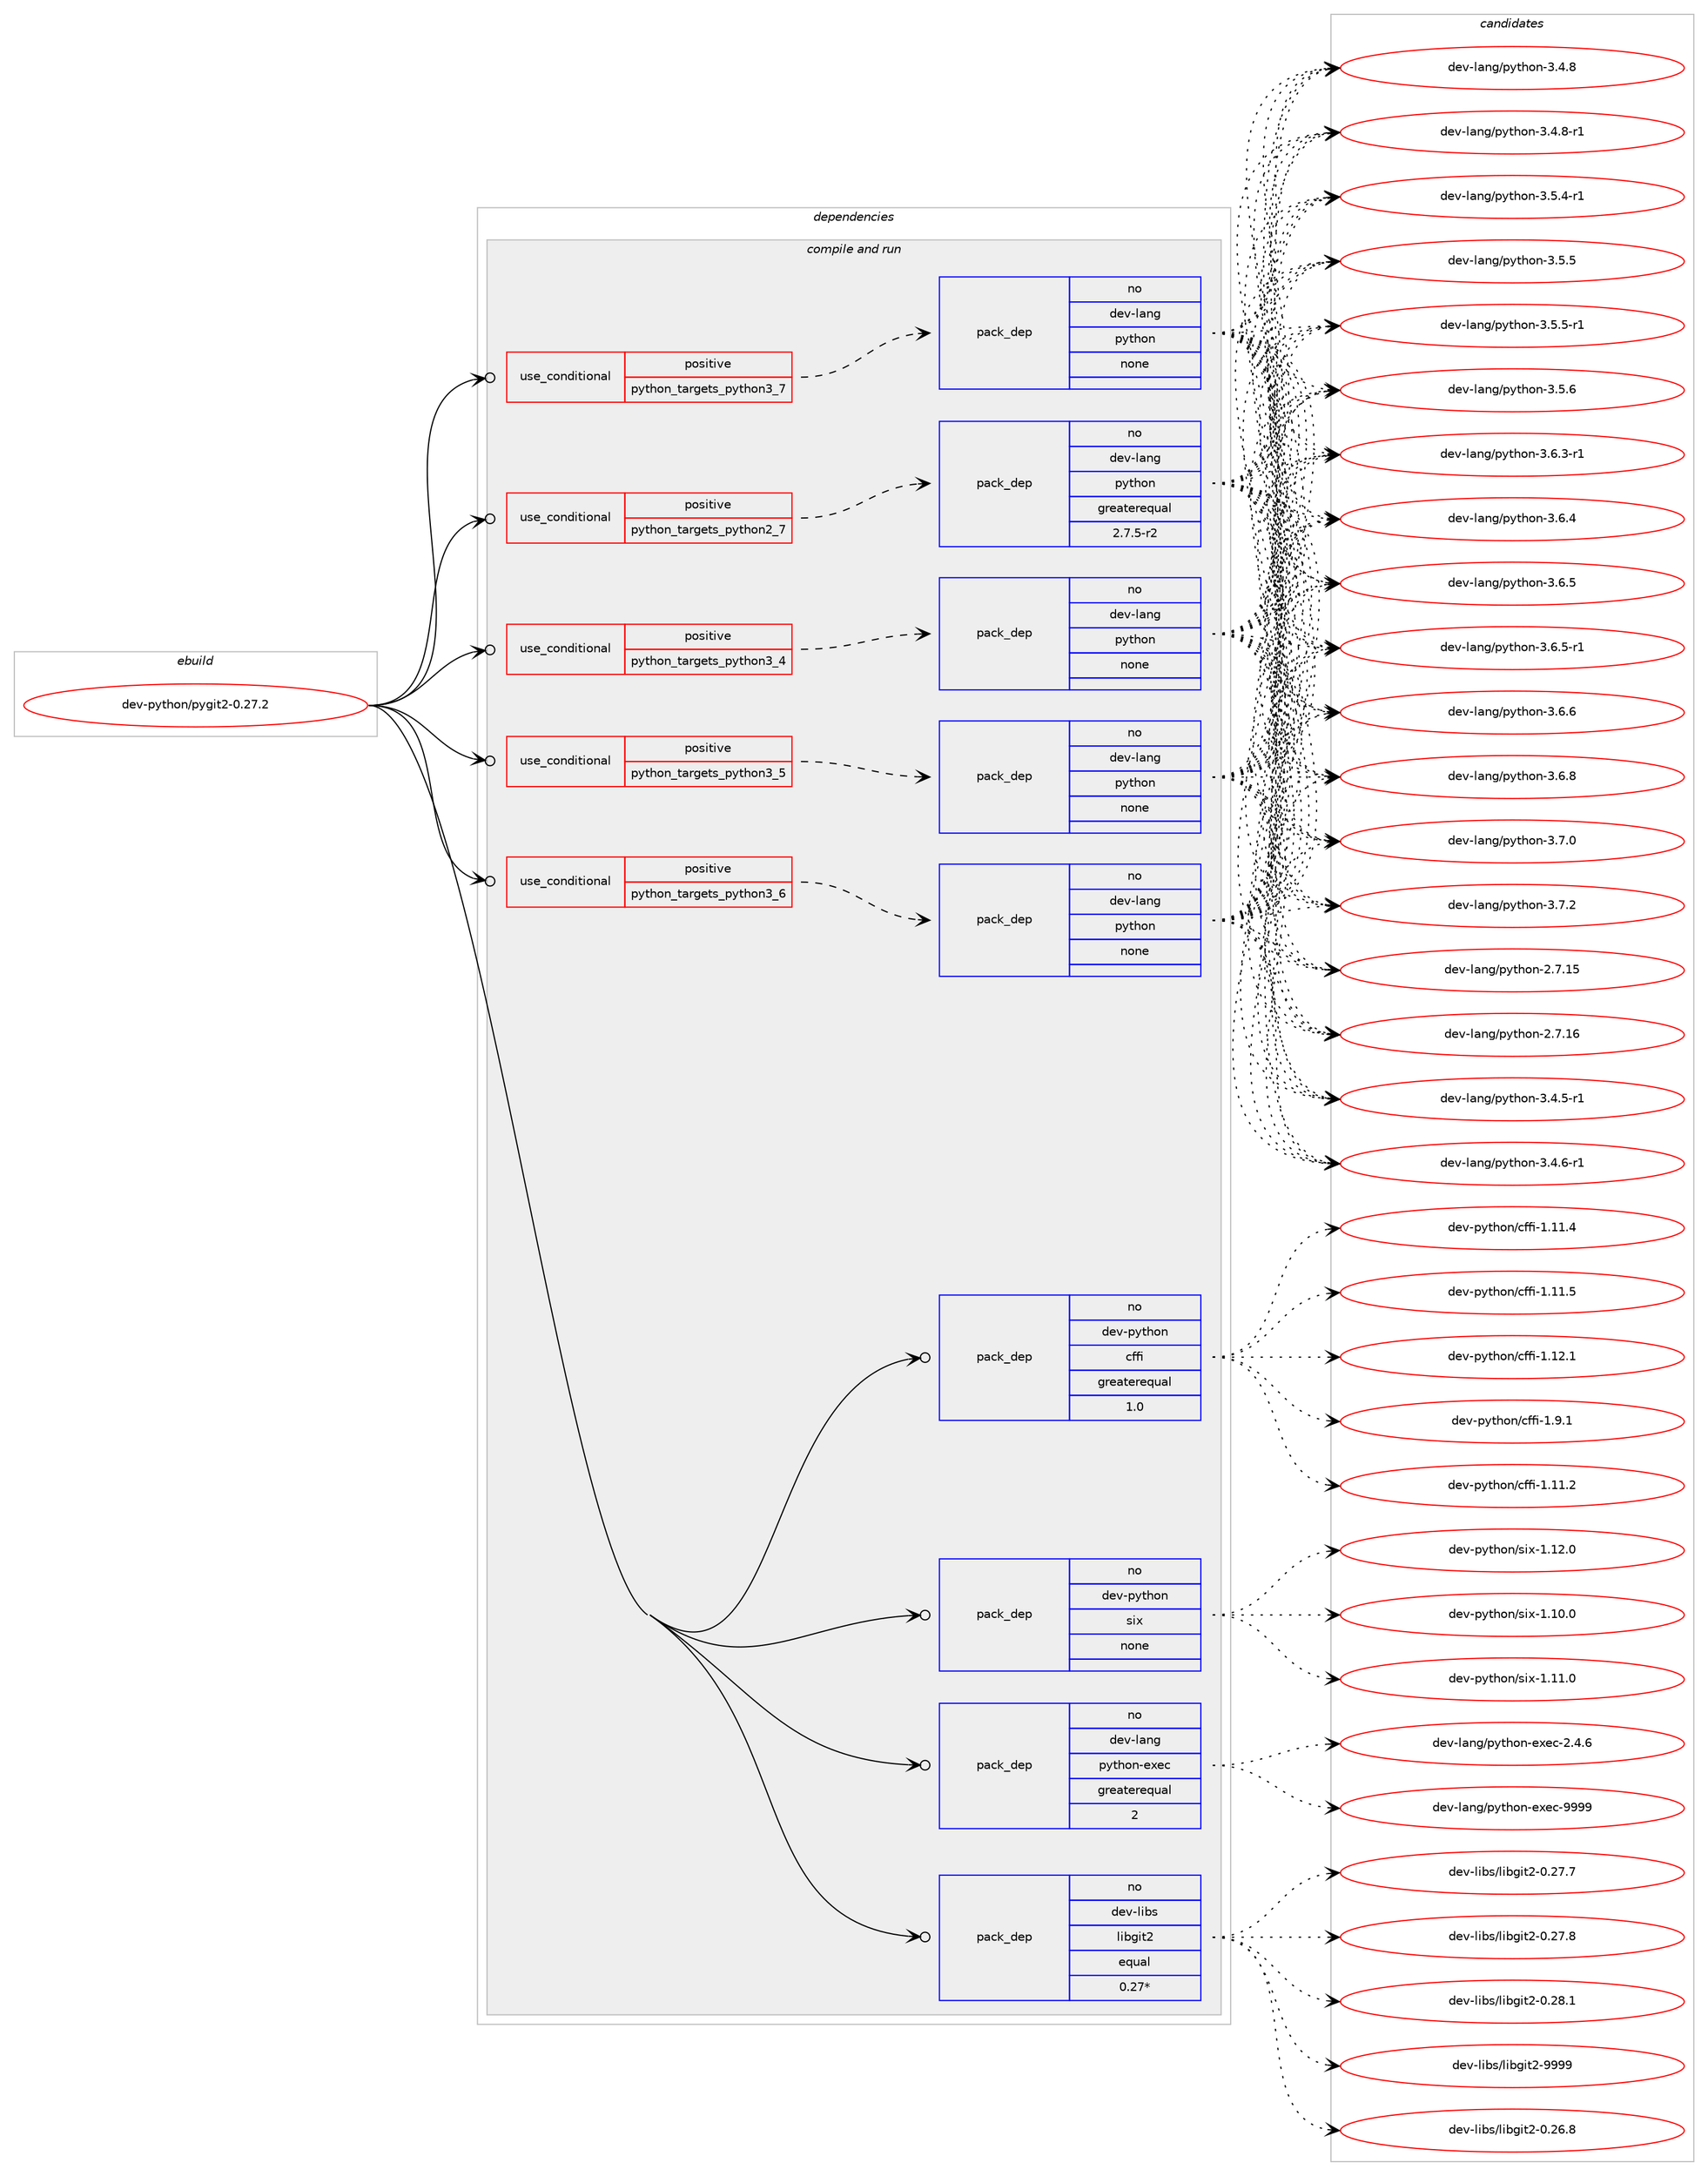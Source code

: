 digraph prolog {

# *************
# Graph options
# *************

newrank=true;
concentrate=true;
compound=true;
graph [rankdir=LR,fontname=Helvetica,fontsize=10,ranksep=1.5];#, ranksep=2.5, nodesep=0.2];
edge  [arrowhead=vee];
node  [fontname=Helvetica,fontsize=10];

# **********
# The ebuild
# **********

subgraph cluster_leftcol {
color=gray;
rank=same;
label=<<i>ebuild</i>>;
id [label="dev-python/pygit2-0.27.2", color=red, width=4, href="../dev-python/pygit2-0.27.2.svg"];
}

# ****************
# The dependencies
# ****************

subgraph cluster_midcol {
color=gray;
label=<<i>dependencies</i>>;
subgraph cluster_compile {
fillcolor="#eeeeee";
style=filled;
label=<<i>compile</i>>;
}
subgraph cluster_compileandrun {
fillcolor="#eeeeee";
style=filled;
label=<<i>compile and run</i>>;
subgraph cond380866 {
dependency1429482 [label=<<TABLE BORDER="0" CELLBORDER="1" CELLSPACING="0" CELLPADDING="4"><TR><TD ROWSPAN="3" CELLPADDING="10">use_conditional</TD></TR><TR><TD>positive</TD></TR><TR><TD>python_targets_python2_7</TD></TR></TABLE>>, shape=none, color=red];
subgraph pack1025298 {
dependency1429483 [label=<<TABLE BORDER="0" CELLBORDER="1" CELLSPACING="0" CELLPADDING="4" WIDTH="220"><TR><TD ROWSPAN="6" CELLPADDING="30">pack_dep</TD></TR><TR><TD WIDTH="110">no</TD></TR><TR><TD>dev-lang</TD></TR><TR><TD>python</TD></TR><TR><TD>greaterequal</TD></TR><TR><TD>2.7.5-r2</TD></TR></TABLE>>, shape=none, color=blue];
}
dependency1429482:e -> dependency1429483:w [weight=20,style="dashed",arrowhead="vee"];
}
id:e -> dependency1429482:w [weight=20,style="solid",arrowhead="odotvee"];
subgraph cond380867 {
dependency1429484 [label=<<TABLE BORDER="0" CELLBORDER="1" CELLSPACING="0" CELLPADDING="4"><TR><TD ROWSPAN="3" CELLPADDING="10">use_conditional</TD></TR><TR><TD>positive</TD></TR><TR><TD>python_targets_python3_4</TD></TR></TABLE>>, shape=none, color=red];
subgraph pack1025299 {
dependency1429485 [label=<<TABLE BORDER="0" CELLBORDER="1" CELLSPACING="0" CELLPADDING="4" WIDTH="220"><TR><TD ROWSPAN="6" CELLPADDING="30">pack_dep</TD></TR><TR><TD WIDTH="110">no</TD></TR><TR><TD>dev-lang</TD></TR><TR><TD>python</TD></TR><TR><TD>none</TD></TR><TR><TD></TD></TR></TABLE>>, shape=none, color=blue];
}
dependency1429484:e -> dependency1429485:w [weight=20,style="dashed",arrowhead="vee"];
}
id:e -> dependency1429484:w [weight=20,style="solid",arrowhead="odotvee"];
subgraph cond380868 {
dependency1429486 [label=<<TABLE BORDER="0" CELLBORDER="1" CELLSPACING="0" CELLPADDING="4"><TR><TD ROWSPAN="3" CELLPADDING="10">use_conditional</TD></TR><TR><TD>positive</TD></TR><TR><TD>python_targets_python3_5</TD></TR></TABLE>>, shape=none, color=red];
subgraph pack1025300 {
dependency1429487 [label=<<TABLE BORDER="0" CELLBORDER="1" CELLSPACING="0" CELLPADDING="4" WIDTH="220"><TR><TD ROWSPAN="6" CELLPADDING="30">pack_dep</TD></TR><TR><TD WIDTH="110">no</TD></TR><TR><TD>dev-lang</TD></TR><TR><TD>python</TD></TR><TR><TD>none</TD></TR><TR><TD></TD></TR></TABLE>>, shape=none, color=blue];
}
dependency1429486:e -> dependency1429487:w [weight=20,style="dashed",arrowhead="vee"];
}
id:e -> dependency1429486:w [weight=20,style="solid",arrowhead="odotvee"];
subgraph cond380869 {
dependency1429488 [label=<<TABLE BORDER="0" CELLBORDER="1" CELLSPACING="0" CELLPADDING="4"><TR><TD ROWSPAN="3" CELLPADDING="10">use_conditional</TD></TR><TR><TD>positive</TD></TR><TR><TD>python_targets_python3_6</TD></TR></TABLE>>, shape=none, color=red];
subgraph pack1025301 {
dependency1429489 [label=<<TABLE BORDER="0" CELLBORDER="1" CELLSPACING="0" CELLPADDING="4" WIDTH="220"><TR><TD ROWSPAN="6" CELLPADDING="30">pack_dep</TD></TR><TR><TD WIDTH="110">no</TD></TR><TR><TD>dev-lang</TD></TR><TR><TD>python</TD></TR><TR><TD>none</TD></TR><TR><TD></TD></TR></TABLE>>, shape=none, color=blue];
}
dependency1429488:e -> dependency1429489:w [weight=20,style="dashed",arrowhead="vee"];
}
id:e -> dependency1429488:w [weight=20,style="solid",arrowhead="odotvee"];
subgraph cond380870 {
dependency1429490 [label=<<TABLE BORDER="0" CELLBORDER="1" CELLSPACING="0" CELLPADDING="4"><TR><TD ROWSPAN="3" CELLPADDING="10">use_conditional</TD></TR><TR><TD>positive</TD></TR><TR><TD>python_targets_python3_7</TD></TR></TABLE>>, shape=none, color=red];
subgraph pack1025302 {
dependency1429491 [label=<<TABLE BORDER="0" CELLBORDER="1" CELLSPACING="0" CELLPADDING="4" WIDTH="220"><TR><TD ROWSPAN="6" CELLPADDING="30">pack_dep</TD></TR><TR><TD WIDTH="110">no</TD></TR><TR><TD>dev-lang</TD></TR><TR><TD>python</TD></TR><TR><TD>none</TD></TR><TR><TD></TD></TR></TABLE>>, shape=none, color=blue];
}
dependency1429490:e -> dependency1429491:w [weight=20,style="dashed",arrowhead="vee"];
}
id:e -> dependency1429490:w [weight=20,style="solid",arrowhead="odotvee"];
subgraph pack1025303 {
dependency1429492 [label=<<TABLE BORDER="0" CELLBORDER="1" CELLSPACING="0" CELLPADDING="4" WIDTH="220"><TR><TD ROWSPAN="6" CELLPADDING="30">pack_dep</TD></TR><TR><TD WIDTH="110">no</TD></TR><TR><TD>dev-lang</TD></TR><TR><TD>python-exec</TD></TR><TR><TD>greaterequal</TD></TR><TR><TD>2</TD></TR></TABLE>>, shape=none, color=blue];
}
id:e -> dependency1429492:w [weight=20,style="solid",arrowhead="odotvee"];
subgraph pack1025304 {
dependency1429493 [label=<<TABLE BORDER="0" CELLBORDER="1" CELLSPACING="0" CELLPADDING="4" WIDTH="220"><TR><TD ROWSPAN="6" CELLPADDING="30">pack_dep</TD></TR><TR><TD WIDTH="110">no</TD></TR><TR><TD>dev-libs</TD></TR><TR><TD>libgit2</TD></TR><TR><TD>equal</TD></TR><TR><TD>0.27*</TD></TR></TABLE>>, shape=none, color=blue];
}
id:e -> dependency1429493:w [weight=20,style="solid",arrowhead="odotvee"];
subgraph pack1025305 {
dependency1429494 [label=<<TABLE BORDER="0" CELLBORDER="1" CELLSPACING="0" CELLPADDING="4" WIDTH="220"><TR><TD ROWSPAN="6" CELLPADDING="30">pack_dep</TD></TR><TR><TD WIDTH="110">no</TD></TR><TR><TD>dev-python</TD></TR><TR><TD>cffi</TD></TR><TR><TD>greaterequal</TD></TR><TR><TD>1.0</TD></TR></TABLE>>, shape=none, color=blue];
}
id:e -> dependency1429494:w [weight=20,style="solid",arrowhead="odotvee"];
subgraph pack1025306 {
dependency1429495 [label=<<TABLE BORDER="0" CELLBORDER="1" CELLSPACING="0" CELLPADDING="4" WIDTH="220"><TR><TD ROWSPAN="6" CELLPADDING="30">pack_dep</TD></TR><TR><TD WIDTH="110">no</TD></TR><TR><TD>dev-python</TD></TR><TR><TD>six</TD></TR><TR><TD>none</TD></TR><TR><TD></TD></TR></TABLE>>, shape=none, color=blue];
}
id:e -> dependency1429495:w [weight=20,style="solid",arrowhead="odotvee"];
}
subgraph cluster_run {
fillcolor="#eeeeee";
style=filled;
label=<<i>run</i>>;
}
}

# **************
# The candidates
# **************

subgraph cluster_choices {
rank=same;
color=gray;
label=<<i>candidates</i>>;

subgraph choice1025298 {
color=black;
nodesep=1;
choice10010111845108971101034711212111610411111045504655464953 [label="dev-lang/python-2.7.15", color=red, width=4,href="../dev-lang/python-2.7.15.svg"];
choice10010111845108971101034711212111610411111045504655464954 [label="dev-lang/python-2.7.16", color=red, width=4,href="../dev-lang/python-2.7.16.svg"];
choice1001011184510897110103471121211161041111104551465246534511449 [label="dev-lang/python-3.4.5-r1", color=red, width=4,href="../dev-lang/python-3.4.5-r1.svg"];
choice1001011184510897110103471121211161041111104551465246544511449 [label="dev-lang/python-3.4.6-r1", color=red, width=4,href="../dev-lang/python-3.4.6-r1.svg"];
choice100101118451089711010347112121116104111110455146524656 [label="dev-lang/python-3.4.8", color=red, width=4,href="../dev-lang/python-3.4.8.svg"];
choice1001011184510897110103471121211161041111104551465246564511449 [label="dev-lang/python-3.4.8-r1", color=red, width=4,href="../dev-lang/python-3.4.8-r1.svg"];
choice1001011184510897110103471121211161041111104551465346524511449 [label="dev-lang/python-3.5.4-r1", color=red, width=4,href="../dev-lang/python-3.5.4-r1.svg"];
choice100101118451089711010347112121116104111110455146534653 [label="dev-lang/python-3.5.5", color=red, width=4,href="../dev-lang/python-3.5.5.svg"];
choice1001011184510897110103471121211161041111104551465346534511449 [label="dev-lang/python-3.5.5-r1", color=red, width=4,href="../dev-lang/python-3.5.5-r1.svg"];
choice100101118451089711010347112121116104111110455146534654 [label="dev-lang/python-3.5.6", color=red, width=4,href="../dev-lang/python-3.5.6.svg"];
choice1001011184510897110103471121211161041111104551465446514511449 [label="dev-lang/python-3.6.3-r1", color=red, width=4,href="../dev-lang/python-3.6.3-r1.svg"];
choice100101118451089711010347112121116104111110455146544652 [label="dev-lang/python-3.6.4", color=red, width=4,href="../dev-lang/python-3.6.4.svg"];
choice100101118451089711010347112121116104111110455146544653 [label="dev-lang/python-3.6.5", color=red, width=4,href="../dev-lang/python-3.6.5.svg"];
choice1001011184510897110103471121211161041111104551465446534511449 [label="dev-lang/python-3.6.5-r1", color=red, width=4,href="../dev-lang/python-3.6.5-r1.svg"];
choice100101118451089711010347112121116104111110455146544654 [label="dev-lang/python-3.6.6", color=red, width=4,href="../dev-lang/python-3.6.6.svg"];
choice100101118451089711010347112121116104111110455146544656 [label="dev-lang/python-3.6.8", color=red, width=4,href="../dev-lang/python-3.6.8.svg"];
choice100101118451089711010347112121116104111110455146554648 [label="dev-lang/python-3.7.0", color=red, width=4,href="../dev-lang/python-3.7.0.svg"];
choice100101118451089711010347112121116104111110455146554650 [label="dev-lang/python-3.7.2", color=red, width=4,href="../dev-lang/python-3.7.2.svg"];
dependency1429483:e -> choice10010111845108971101034711212111610411111045504655464953:w [style=dotted,weight="100"];
dependency1429483:e -> choice10010111845108971101034711212111610411111045504655464954:w [style=dotted,weight="100"];
dependency1429483:e -> choice1001011184510897110103471121211161041111104551465246534511449:w [style=dotted,weight="100"];
dependency1429483:e -> choice1001011184510897110103471121211161041111104551465246544511449:w [style=dotted,weight="100"];
dependency1429483:e -> choice100101118451089711010347112121116104111110455146524656:w [style=dotted,weight="100"];
dependency1429483:e -> choice1001011184510897110103471121211161041111104551465246564511449:w [style=dotted,weight="100"];
dependency1429483:e -> choice1001011184510897110103471121211161041111104551465346524511449:w [style=dotted,weight="100"];
dependency1429483:e -> choice100101118451089711010347112121116104111110455146534653:w [style=dotted,weight="100"];
dependency1429483:e -> choice1001011184510897110103471121211161041111104551465346534511449:w [style=dotted,weight="100"];
dependency1429483:e -> choice100101118451089711010347112121116104111110455146534654:w [style=dotted,weight="100"];
dependency1429483:e -> choice1001011184510897110103471121211161041111104551465446514511449:w [style=dotted,weight="100"];
dependency1429483:e -> choice100101118451089711010347112121116104111110455146544652:w [style=dotted,weight="100"];
dependency1429483:e -> choice100101118451089711010347112121116104111110455146544653:w [style=dotted,weight="100"];
dependency1429483:e -> choice1001011184510897110103471121211161041111104551465446534511449:w [style=dotted,weight="100"];
dependency1429483:e -> choice100101118451089711010347112121116104111110455146544654:w [style=dotted,weight="100"];
dependency1429483:e -> choice100101118451089711010347112121116104111110455146544656:w [style=dotted,weight="100"];
dependency1429483:e -> choice100101118451089711010347112121116104111110455146554648:w [style=dotted,weight="100"];
dependency1429483:e -> choice100101118451089711010347112121116104111110455146554650:w [style=dotted,weight="100"];
}
subgraph choice1025299 {
color=black;
nodesep=1;
choice10010111845108971101034711212111610411111045504655464953 [label="dev-lang/python-2.7.15", color=red, width=4,href="../dev-lang/python-2.7.15.svg"];
choice10010111845108971101034711212111610411111045504655464954 [label="dev-lang/python-2.7.16", color=red, width=4,href="../dev-lang/python-2.7.16.svg"];
choice1001011184510897110103471121211161041111104551465246534511449 [label="dev-lang/python-3.4.5-r1", color=red, width=4,href="../dev-lang/python-3.4.5-r1.svg"];
choice1001011184510897110103471121211161041111104551465246544511449 [label="dev-lang/python-3.4.6-r1", color=red, width=4,href="../dev-lang/python-3.4.6-r1.svg"];
choice100101118451089711010347112121116104111110455146524656 [label="dev-lang/python-3.4.8", color=red, width=4,href="../dev-lang/python-3.4.8.svg"];
choice1001011184510897110103471121211161041111104551465246564511449 [label="dev-lang/python-3.4.8-r1", color=red, width=4,href="../dev-lang/python-3.4.8-r1.svg"];
choice1001011184510897110103471121211161041111104551465346524511449 [label="dev-lang/python-3.5.4-r1", color=red, width=4,href="../dev-lang/python-3.5.4-r1.svg"];
choice100101118451089711010347112121116104111110455146534653 [label="dev-lang/python-3.5.5", color=red, width=4,href="../dev-lang/python-3.5.5.svg"];
choice1001011184510897110103471121211161041111104551465346534511449 [label="dev-lang/python-3.5.5-r1", color=red, width=4,href="../dev-lang/python-3.5.5-r1.svg"];
choice100101118451089711010347112121116104111110455146534654 [label="dev-lang/python-3.5.6", color=red, width=4,href="../dev-lang/python-3.5.6.svg"];
choice1001011184510897110103471121211161041111104551465446514511449 [label="dev-lang/python-3.6.3-r1", color=red, width=4,href="../dev-lang/python-3.6.3-r1.svg"];
choice100101118451089711010347112121116104111110455146544652 [label="dev-lang/python-3.6.4", color=red, width=4,href="../dev-lang/python-3.6.4.svg"];
choice100101118451089711010347112121116104111110455146544653 [label="dev-lang/python-3.6.5", color=red, width=4,href="../dev-lang/python-3.6.5.svg"];
choice1001011184510897110103471121211161041111104551465446534511449 [label="dev-lang/python-3.6.5-r1", color=red, width=4,href="../dev-lang/python-3.6.5-r1.svg"];
choice100101118451089711010347112121116104111110455146544654 [label="dev-lang/python-3.6.6", color=red, width=4,href="../dev-lang/python-3.6.6.svg"];
choice100101118451089711010347112121116104111110455146544656 [label="dev-lang/python-3.6.8", color=red, width=4,href="../dev-lang/python-3.6.8.svg"];
choice100101118451089711010347112121116104111110455146554648 [label="dev-lang/python-3.7.0", color=red, width=4,href="../dev-lang/python-3.7.0.svg"];
choice100101118451089711010347112121116104111110455146554650 [label="dev-lang/python-3.7.2", color=red, width=4,href="../dev-lang/python-3.7.2.svg"];
dependency1429485:e -> choice10010111845108971101034711212111610411111045504655464953:w [style=dotted,weight="100"];
dependency1429485:e -> choice10010111845108971101034711212111610411111045504655464954:w [style=dotted,weight="100"];
dependency1429485:e -> choice1001011184510897110103471121211161041111104551465246534511449:w [style=dotted,weight="100"];
dependency1429485:e -> choice1001011184510897110103471121211161041111104551465246544511449:w [style=dotted,weight="100"];
dependency1429485:e -> choice100101118451089711010347112121116104111110455146524656:w [style=dotted,weight="100"];
dependency1429485:e -> choice1001011184510897110103471121211161041111104551465246564511449:w [style=dotted,weight="100"];
dependency1429485:e -> choice1001011184510897110103471121211161041111104551465346524511449:w [style=dotted,weight="100"];
dependency1429485:e -> choice100101118451089711010347112121116104111110455146534653:w [style=dotted,weight="100"];
dependency1429485:e -> choice1001011184510897110103471121211161041111104551465346534511449:w [style=dotted,weight="100"];
dependency1429485:e -> choice100101118451089711010347112121116104111110455146534654:w [style=dotted,weight="100"];
dependency1429485:e -> choice1001011184510897110103471121211161041111104551465446514511449:w [style=dotted,weight="100"];
dependency1429485:e -> choice100101118451089711010347112121116104111110455146544652:w [style=dotted,weight="100"];
dependency1429485:e -> choice100101118451089711010347112121116104111110455146544653:w [style=dotted,weight="100"];
dependency1429485:e -> choice1001011184510897110103471121211161041111104551465446534511449:w [style=dotted,weight="100"];
dependency1429485:e -> choice100101118451089711010347112121116104111110455146544654:w [style=dotted,weight="100"];
dependency1429485:e -> choice100101118451089711010347112121116104111110455146544656:w [style=dotted,weight="100"];
dependency1429485:e -> choice100101118451089711010347112121116104111110455146554648:w [style=dotted,weight="100"];
dependency1429485:e -> choice100101118451089711010347112121116104111110455146554650:w [style=dotted,weight="100"];
}
subgraph choice1025300 {
color=black;
nodesep=1;
choice10010111845108971101034711212111610411111045504655464953 [label="dev-lang/python-2.7.15", color=red, width=4,href="../dev-lang/python-2.7.15.svg"];
choice10010111845108971101034711212111610411111045504655464954 [label="dev-lang/python-2.7.16", color=red, width=4,href="../dev-lang/python-2.7.16.svg"];
choice1001011184510897110103471121211161041111104551465246534511449 [label="dev-lang/python-3.4.5-r1", color=red, width=4,href="../dev-lang/python-3.4.5-r1.svg"];
choice1001011184510897110103471121211161041111104551465246544511449 [label="dev-lang/python-3.4.6-r1", color=red, width=4,href="../dev-lang/python-3.4.6-r1.svg"];
choice100101118451089711010347112121116104111110455146524656 [label="dev-lang/python-3.4.8", color=red, width=4,href="../dev-lang/python-3.4.8.svg"];
choice1001011184510897110103471121211161041111104551465246564511449 [label="dev-lang/python-3.4.8-r1", color=red, width=4,href="../dev-lang/python-3.4.8-r1.svg"];
choice1001011184510897110103471121211161041111104551465346524511449 [label="dev-lang/python-3.5.4-r1", color=red, width=4,href="../dev-lang/python-3.5.4-r1.svg"];
choice100101118451089711010347112121116104111110455146534653 [label="dev-lang/python-3.5.5", color=red, width=4,href="../dev-lang/python-3.5.5.svg"];
choice1001011184510897110103471121211161041111104551465346534511449 [label="dev-lang/python-3.5.5-r1", color=red, width=4,href="../dev-lang/python-3.5.5-r1.svg"];
choice100101118451089711010347112121116104111110455146534654 [label="dev-lang/python-3.5.6", color=red, width=4,href="../dev-lang/python-3.5.6.svg"];
choice1001011184510897110103471121211161041111104551465446514511449 [label="dev-lang/python-3.6.3-r1", color=red, width=4,href="../dev-lang/python-3.6.3-r1.svg"];
choice100101118451089711010347112121116104111110455146544652 [label="dev-lang/python-3.6.4", color=red, width=4,href="../dev-lang/python-3.6.4.svg"];
choice100101118451089711010347112121116104111110455146544653 [label="dev-lang/python-3.6.5", color=red, width=4,href="../dev-lang/python-3.6.5.svg"];
choice1001011184510897110103471121211161041111104551465446534511449 [label="dev-lang/python-3.6.5-r1", color=red, width=4,href="../dev-lang/python-3.6.5-r1.svg"];
choice100101118451089711010347112121116104111110455146544654 [label="dev-lang/python-3.6.6", color=red, width=4,href="../dev-lang/python-3.6.6.svg"];
choice100101118451089711010347112121116104111110455146544656 [label="dev-lang/python-3.6.8", color=red, width=4,href="../dev-lang/python-3.6.8.svg"];
choice100101118451089711010347112121116104111110455146554648 [label="dev-lang/python-3.7.0", color=red, width=4,href="../dev-lang/python-3.7.0.svg"];
choice100101118451089711010347112121116104111110455146554650 [label="dev-lang/python-3.7.2", color=red, width=4,href="../dev-lang/python-3.7.2.svg"];
dependency1429487:e -> choice10010111845108971101034711212111610411111045504655464953:w [style=dotted,weight="100"];
dependency1429487:e -> choice10010111845108971101034711212111610411111045504655464954:w [style=dotted,weight="100"];
dependency1429487:e -> choice1001011184510897110103471121211161041111104551465246534511449:w [style=dotted,weight="100"];
dependency1429487:e -> choice1001011184510897110103471121211161041111104551465246544511449:w [style=dotted,weight="100"];
dependency1429487:e -> choice100101118451089711010347112121116104111110455146524656:w [style=dotted,weight="100"];
dependency1429487:e -> choice1001011184510897110103471121211161041111104551465246564511449:w [style=dotted,weight="100"];
dependency1429487:e -> choice1001011184510897110103471121211161041111104551465346524511449:w [style=dotted,weight="100"];
dependency1429487:e -> choice100101118451089711010347112121116104111110455146534653:w [style=dotted,weight="100"];
dependency1429487:e -> choice1001011184510897110103471121211161041111104551465346534511449:w [style=dotted,weight="100"];
dependency1429487:e -> choice100101118451089711010347112121116104111110455146534654:w [style=dotted,weight="100"];
dependency1429487:e -> choice1001011184510897110103471121211161041111104551465446514511449:w [style=dotted,weight="100"];
dependency1429487:e -> choice100101118451089711010347112121116104111110455146544652:w [style=dotted,weight="100"];
dependency1429487:e -> choice100101118451089711010347112121116104111110455146544653:w [style=dotted,weight="100"];
dependency1429487:e -> choice1001011184510897110103471121211161041111104551465446534511449:w [style=dotted,weight="100"];
dependency1429487:e -> choice100101118451089711010347112121116104111110455146544654:w [style=dotted,weight="100"];
dependency1429487:e -> choice100101118451089711010347112121116104111110455146544656:w [style=dotted,weight="100"];
dependency1429487:e -> choice100101118451089711010347112121116104111110455146554648:w [style=dotted,weight="100"];
dependency1429487:e -> choice100101118451089711010347112121116104111110455146554650:w [style=dotted,weight="100"];
}
subgraph choice1025301 {
color=black;
nodesep=1;
choice10010111845108971101034711212111610411111045504655464953 [label="dev-lang/python-2.7.15", color=red, width=4,href="../dev-lang/python-2.7.15.svg"];
choice10010111845108971101034711212111610411111045504655464954 [label="dev-lang/python-2.7.16", color=red, width=4,href="../dev-lang/python-2.7.16.svg"];
choice1001011184510897110103471121211161041111104551465246534511449 [label="dev-lang/python-3.4.5-r1", color=red, width=4,href="../dev-lang/python-3.4.5-r1.svg"];
choice1001011184510897110103471121211161041111104551465246544511449 [label="dev-lang/python-3.4.6-r1", color=red, width=4,href="../dev-lang/python-3.4.6-r1.svg"];
choice100101118451089711010347112121116104111110455146524656 [label="dev-lang/python-3.4.8", color=red, width=4,href="../dev-lang/python-3.4.8.svg"];
choice1001011184510897110103471121211161041111104551465246564511449 [label="dev-lang/python-3.4.8-r1", color=red, width=4,href="../dev-lang/python-3.4.8-r1.svg"];
choice1001011184510897110103471121211161041111104551465346524511449 [label="dev-lang/python-3.5.4-r1", color=red, width=4,href="../dev-lang/python-3.5.4-r1.svg"];
choice100101118451089711010347112121116104111110455146534653 [label="dev-lang/python-3.5.5", color=red, width=4,href="../dev-lang/python-3.5.5.svg"];
choice1001011184510897110103471121211161041111104551465346534511449 [label="dev-lang/python-3.5.5-r1", color=red, width=4,href="../dev-lang/python-3.5.5-r1.svg"];
choice100101118451089711010347112121116104111110455146534654 [label="dev-lang/python-3.5.6", color=red, width=4,href="../dev-lang/python-3.5.6.svg"];
choice1001011184510897110103471121211161041111104551465446514511449 [label="dev-lang/python-3.6.3-r1", color=red, width=4,href="../dev-lang/python-3.6.3-r1.svg"];
choice100101118451089711010347112121116104111110455146544652 [label="dev-lang/python-3.6.4", color=red, width=4,href="../dev-lang/python-3.6.4.svg"];
choice100101118451089711010347112121116104111110455146544653 [label="dev-lang/python-3.6.5", color=red, width=4,href="../dev-lang/python-3.6.5.svg"];
choice1001011184510897110103471121211161041111104551465446534511449 [label="dev-lang/python-3.6.5-r1", color=red, width=4,href="../dev-lang/python-3.6.5-r1.svg"];
choice100101118451089711010347112121116104111110455146544654 [label="dev-lang/python-3.6.6", color=red, width=4,href="../dev-lang/python-3.6.6.svg"];
choice100101118451089711010347112121116104111110455146544656 [label="dev-lang/python-3.6.8", color=red, width=4,href="../dev-lang/python-3.6.8.svg"];
choice100101118451089711010347112121116104111110455146554648 [label="dev-lang/python-3.7.0", color=red, width=4,href="../dev-lang/python-3.7.0.svg"];
choice100101118451089711010347112121116104111110455146554650 [label="dev-lang/python-3.7.2", color=red, width=4,href="../dev-lang/python-3.7.2.svg"];
dependency1429489:e -> choice10010111845108971101034711212111610411111045504655464953:w [style=dotted,weight="100"];
dependency1429489:e -> choice10010111845108971101034711212111610411111045504655464954:w [style=dotted,weight="100"];
dependency1429489:e -> choice1001011184510897110103471121211161041111104551465246534511449:w [style=dotted,weight="100"];
dependency1429489:e -> choice1001011184510897110103471121211161041111104551465246544511449:w [style=dotted,weight="100"];
dependency1429489:e -> choice100101118451089711010347112121116104111110455146524656:w [style=dotted,weight="100"];
dependency1429489:e -> choice1001011184510897110103471121211161041111104551465246564511449:w [style=dotted,weight="100"];
dependency1429489:e -> choice1001011184510897110103471121211161041111104551465346524511449:w [style=dotted,weight="100"];
dependency1429489:e -> choice100101118451089711010347112121116104111110455146534653:w [style=dotted,weight="100"];
dependency1429489:e -> choice1001011184510897110103471121211161041111104551465346534511449:w [style=dotted,weight="100"];
dependency1429489:e -> choice100101118451089711010347112121116104111110455146534654:w [style=dotted,weight="100"];
dependency1429489:e -> choice1001011184510897110103471121211161041111104551465446514511449:w [style=dotted,weight="100"];
dependency1429489:e -> choice100101118451089711010347112121116104111110455146544652:w [style=dotted,weight="100"];
dependency1429489:e -> choice100101118451089711010347112121116104111110455146544653:w [style=dotted,weight="100"];
dependency1429489:e -> choice1001011184510897110103471121211161041111104551465446534511449:w [style=dotted,weight="100"];
dependency1429489:e -> choice100101118451089711010347112121116104111110455146544654:w [style=dotted,weight="100"];
dependency1429489:e -> choice100101118451089711010347112121116104111110455146544656:w [style=dotted,weight="100"];
dependency1429489:e -> choice100101118451089711010347112121116104111110455146554648:w [style=dotted,weight="100"];
dependency1429489:e -> choice100101118451089711010347112121116104111110455146554650:w [style=dotted,weight="100"];
}
subgraph choice1025302 {
color=black;
nodesep=1;
choice10010111845108971101034711212111610411111045504655464953 [label="dev-lang/python-2.7.15", color=red, width=4,href="../dev-lang/python-2.7.15.svg"];
choice10010111845108971101034711212111610411111045504655464954 [label="dev-lang/python-2.7.16", color=red, width=4,href="../dev-lang/python-2.7.16.svg"];
choice1001011184510897110103471121211161041111104551465246534511449 [label="dev-lang/python-3.4.5-r1", color=red, width=4,href="../dev-lang/python-3.4.5-r1.svg"];
choice1001011184510897110103471121211161041111104551465246544511449 [label="dev-lang/python-3.4.6-r1", color=red, width=4,href="../dev-lang/python-3.4.6-r1.svg"];
choice100101118451089711010347112121116104111110455146524656 [label="dev-lang/python-3.4.8", color=red, width=4,href="../dev-lang/python-3.4.8.svg"];
choice1001011184510897110103471121211161041111104551465246564511449 [label="dev-lang/python-3.4.8-r1", color=red, width=4,href="../dev-lang/python-3.4.8-r1.svg"];
choice1001011184510897110103471121211161041111104551465346524511449 [label="dev-lang/python-3.5.4-r1", color=red, width=4,href="../dev-lang/python-3.5.4-r1.svg"];
choice100101118451089711010347112121116104111110455146534653 [label="dev-lang/python-3.5.5", color=red, width=4,href="../dev-lang/python-3.5.5.svg"];
choice1001011184510897110103471121211161041111104551465346534511449 [label="dev-lang/python-3.5.5-r1", color=red, width=4,href="../dev-lang/python-3.5.5-r1.svg"];
choice100101118451089711010347112121116104111110455146534654 [label="dev-lang/python-3.5.6", color=red, width=4,href="../dev-lang/python-3.5.6.svg"];
choice1001011184510897110103471121211161041111104551465446514511449 [label="dev-lang/python-3.6.3-r1", color=red, width=4,href="../dev-lang/python-3.6.3-r1.svg"];
choice100101118451089711010347112121116104111110455146544652 [label="dev-lang/python-3.6.4", color=red, width=4,href="../dev-lang/python-3.6.4.svg"];
choice100101118451089711010347112121116104111110455146544653 [label="dev-lang/python-3.6.5", color=red, width=4,href="../dev-lang/python-3.6.5.svg"];
choice1001011184510897110103471121211161041111104551465446534511449 [label="dev-lang/python-3.6.5-r1", color=red, width=4,href="../dev-lang/python-3.6.5-r1.svg"];
choice100101118451089711010347112121116104111110455146544654 [label="dev-lang/python-3.6.6", color=red, width=4,href="../dev-lang/python-3.6.6.svg"];
choice100101118451089711010347112121116104111110455146544656 [label="dev-lang/python-3.6.8", color=red, width=4,href="../dev-lang/python-3.6.8.svg"];
choice100101118451089711010347112121116104111110455146554648 [label="dev-lang/python-3.7.0", color=red, width=4,href="../dev-lang/python-3.7.0.svg"];
choice100101118451089711010347112121116104111110455146554650 [label="dev-lang/python-3.7.2", color=red, width=4,href="../dev-lang/python-3.7.2.svg"];
dependency1429491:e -> choice10010111845108971101034711212111610411111045504655464953:w [style=dotted,weight="100"];
dependency1429491:e -> choice10010111845108971101034711212111610411111045504655464954:w [style=dotted,weight="100"];
dependency1429491:e -> choice1001011184510897110103471121211161041111104551465246534511449:w [style=dotted,weight="100"];
dependency1429491:e -> choice1001011184510897110103471121211161041111104551465246544511449:w [style=dotted,weight="100"];
dependency1429491:e -> choice100101118451089711010347112121116104111110455146524656:w [style=dotted,weight="100"];
dependency1429491:e -> choice1001011184510897110103471121211161041111104551465246564511449:w [style=dotted,weight="100"];
dependency1429491:e -> choice1001011184510897110103471121211161041111104551465346524511449:w [style=dotted,weight="100"];
dependency1429491:e -> choice100101118451089711010347112121116104111110455146534653:w [style=dotted,weight="100"];
dependency1429491:e -> choice1001011184510897110103471121211161041111104551465346534511449:w [style=dotted,weight="100"];
dependency1429491:e -> choice100101118451089711010347112121116104111110455146534654:w [style=dotted,weight="100"];
dependency1429491:e -> choice1001011184510897110103471121211161041111104551465446514511449:w [style=dotted,weight="100"];
dependency1429491:e -> choice100101118451089711010347112121116104111110455146544652:w [style=dotted,weight="100"];
dependency1429491:e -> choice100101118451089711010347112121116104111110455146544653:w [style=dotted,weight="100"];
dependency1429491:e -> choice1001011184510897110103471121211161041111104551465446534511449:w [style=dotted,weight="100"];
dependency1429491:e -> choice100101118451089711010347112121116104111110455146544654:w [style=dotted,weight="100"];
dependency1429491:e -> choice100101118451089711010347112121116104111110455146544656:w [style=dotted,weight="100"];
dependency1429491:e -> choice100101118451089711010347112121116104111110455146554648:w [style=dotted,weight="100"];
dependency1429491:e -> choice100101118451089711010347112121116104111110455146554650:w [style=dotted,weight="100"];
}
subgraph choice1025303 {
color=black;
nodesep=1;
choice1001011184510897110103471121211161041111104510112010199455046524654 [label="dev-lang/python-exec-2.4.6", color=red, width=4,href="../dev-lang/python-exec-2.4.6.svg"];
choice10010111845108971101034711212111610411111045101120101994557575757 [label="dev-lang/python-exec-9999", color=red, width=4,href="../dev-lang/python-exec-9999.svg"];
dependency1429492:e -> choice1001011184510897110103471121211161041111104510112010199455046524654:w [style=dotted,weight="100"];
dependency1429492:e -> choice10010111845108971101034711212111610411111045101120101994557575757:w [style=dotted,weight="100"];
}
subgraph choice1025304 {
color=black;
nodesep=1;
choice100101118451081059811547108105981031051165045484650544656 [label="dev-libs/libgit2-0.26.8", color=red, width=4,href="../dev-libs/libgit2-0.26.8.svg"];
choice100101118451081059811547108105981031051165045484650554655 [label="dev-libs/libgit2-0.27.7", color=red, width=4,href="../dev-libs/libgit2-0.27.7.svg"];
choice100101118451081059811547108105981031051165045484650554656 [label="dev-libs/libgit2-0.27.8", color=red, width=4,href="../dev-libs/libgit2-0.27.8.svg"];
choice100101118451081059811547108105981031051165045484650564649 [label="dev-libs/libgit2-0.28.1", color=red, width=4,href="../dev-libs/libgit2-0.28.1.svg"];
choice10010111845108105981154710810598103105116504557575757 [label="dev-libs/libgit2-9999", color=red, width=4,href="../dev-libs/libgit2-9999.svg"];
dependency1429493:e -> choice100101118451081059811547108105981031051165045484650544656:w [style=dotted,weight="100"];
dependency1429493:e -> choice100101118451081059811547108105981031051165045484650554655:w [style=dotted,weight="100"];
dependency1429493:e -> choice100101118451081059811547108105981031051165045484650554656:w [style=dotted,weight="100"];
dependency1429493:e -> choice100101118451081059811547108105981031051165045484650564649:w [style=dotted,weight="100"];
dependency1429493:e -> choice10010111845108105981154710810598103105116504557575757:w [style=dotted,weight="100"];
}
subgraph choice1025305 {
color=black;
nodesep=1;
choice10010111845112121116104111110479910210210545494649494650 [label="dev-python/cffi-1.11.2", color=red, width=4,href="../dev-python/cffi-1.11.2.svg"];
choice10010111845112121116104111110479910210210545494649494652 [label="dev-python/cffi-1.11.4", color=red, width=4,href="../dev-python/cffi-1.11.4.svg"];
choice10010111845112121116104111110479910210210545494649494653 [label="dev-python/cffi-1.11.5", color=red, width=4,href="../dev-python/cffi-1.11.5.svg"];
choice10010111845112121116104111110479910210210545494649504649 [label="dev-python/cffi-1.12.1", color=red, width=4,href="../dev-python/cffi-1.12.1.svg"];
choice100101118451121211161041111104799102102105454946574649 [label="dev-python/cffi-1.9.1", color=red, width=4,href="../dev-python/cffi-1.9.1.svg"];
dependency1429494:e -> choice10010111845112121116104111110479910210210545494649494650:w [style=dotted,weight="100"];
dependency1429494:e -> choice10010111845112121116104111110479910210210545494649494652:w [style=dotted,weight="100"];
dependency1429494:e -> choice10010111845112121116104111110479910210210545494649494653:w [style=dotted,weight="100"];
dependency1429494:e -> choice10010111845112121116104111110479910210210545494649504649:w [style=dotted,weight="100"];
dependency1429494:e -> choice100101118451121211161041111104799102102105454946574649:w [style=dotted,weight="100"];
}
subgraph choice1025306 {
color=black;
nodesep=1;
choice100101118451121211161041111104711510512045494649484648 [label="dev-python/six-1.10.0", color=red, width=4,href="../dev-python/six-1.10.0.svg"];
choice100101118451121211161041111104711510512045494649494648 [label="dev-python/six-1.11.0", color=red, width=4,href="../dev-python/six-1.11.0.svg"];
choice100101118451121211161041111104711510512045494649504648 [label="dev-python/six-1.12.0", color=red, width=4,href="../dev-python/six-1.12.0.svg"];
dependency1429495:e -> choice100101118451121211161041111104711510512045494649484648:w [style=dotted,weight="100"];
dependency1429495:e -> choice100101118451121211161041111104711510512045494649494648:w [style=dotted,weight="100"];
dependency1429495:e -> choice100101118451121211161041111104711510512045494649504648:w [style=dotted,weight="100"];
}
}

}
